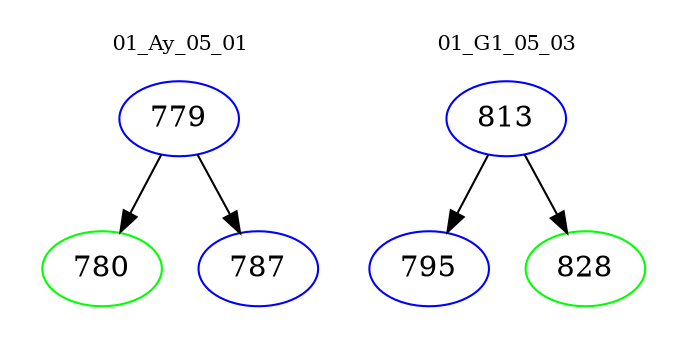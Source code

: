 digraph{
subgraph cluster_0 {
color = white
label = "01_Ay_05_01";
fontsize=10;
T0_779 [label="779", color="blue"]
T0_779 -> T0_780 [color="black"]
T0_780 [label="780", color="green"]
T0_779 -> T0_787 [color="black"]
T0_787 [label="787", color="blue"]
}
subgraph cluster_1 {
color = white
label = "01_G1_05_03";
fontsize=10;
T1_813 [label="813", color="blue"]
T1_813 -> T1_795 [color="black"]
T1_795 [label="795", color="blue"]
T1_813 -> T1_828 [color="black"]
T1_828 [label="828", color="green"]
}
}
